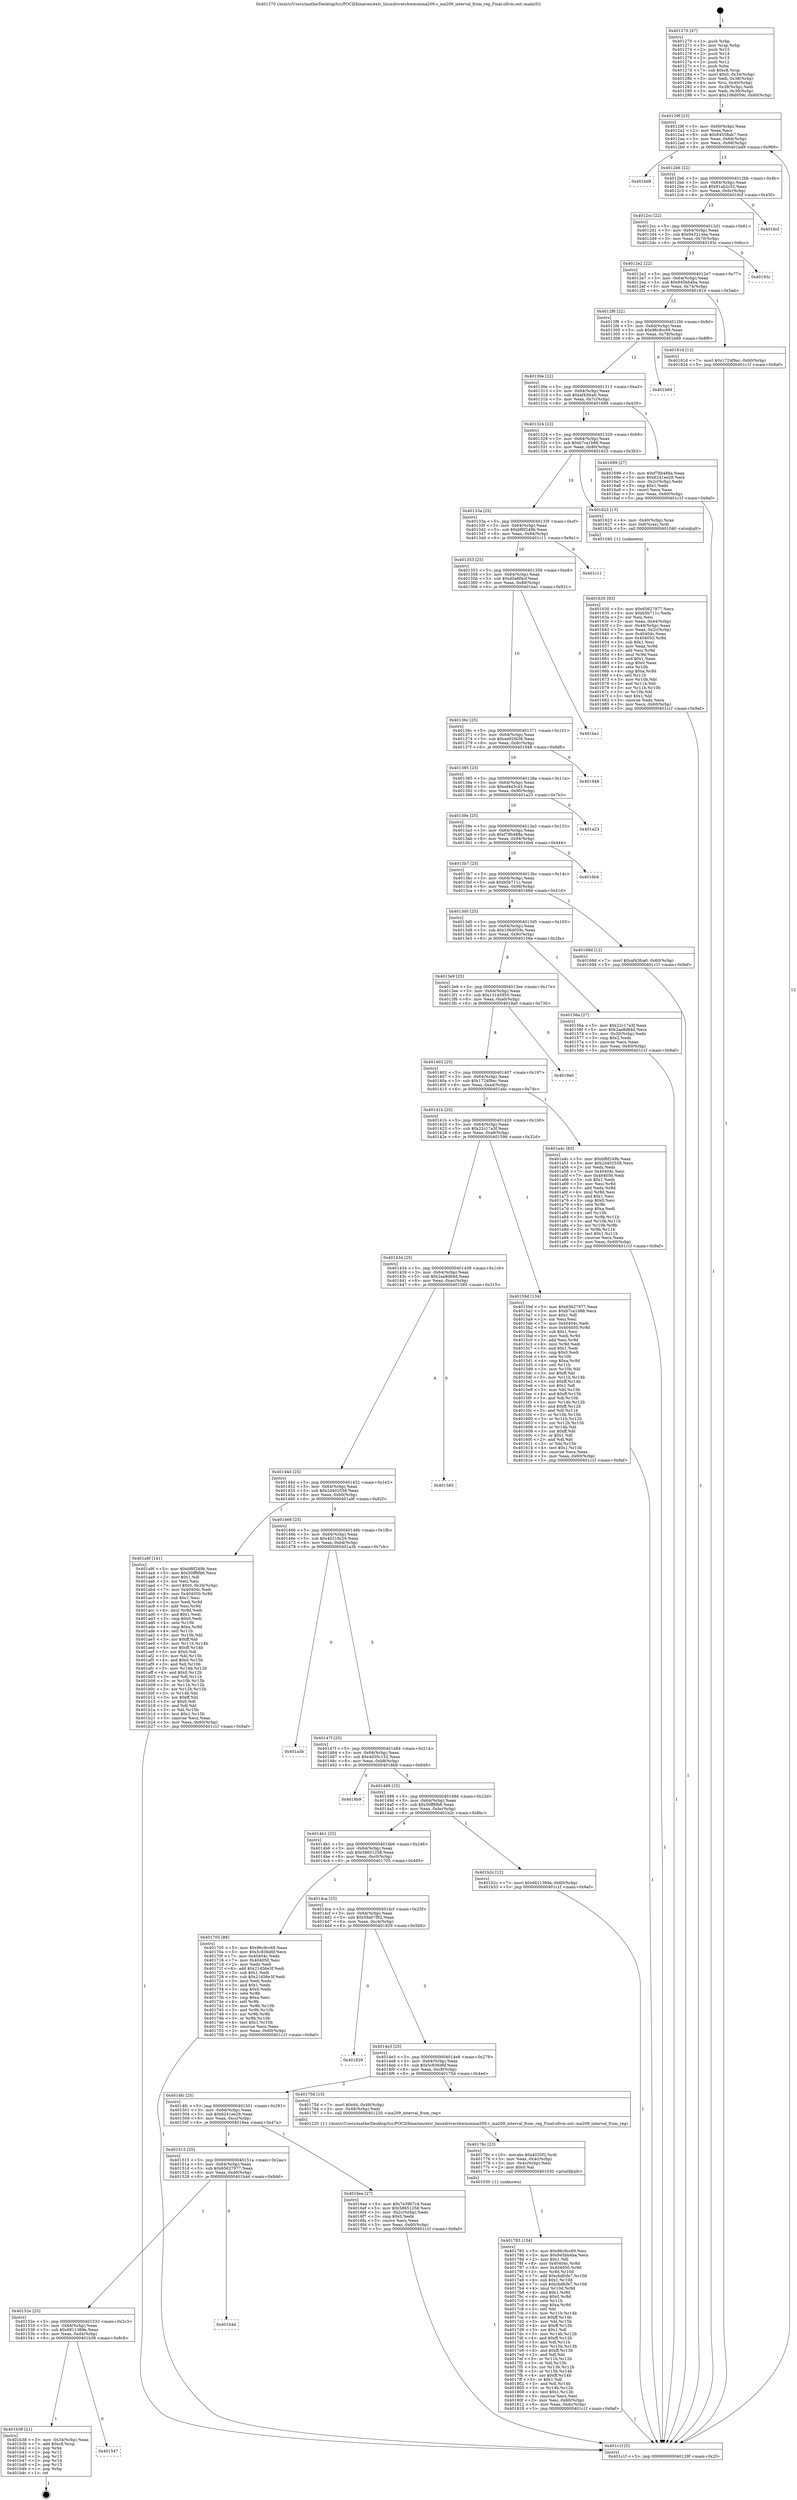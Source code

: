 digraph "0x401270" {
  label = "0x401270 (/mnt/c/Users/mathe/Desktop/tcc/POCII/binaries/extr_linuxdrivershwmonina209.c_ina209_interval_from_reg_Final-ollvm.out::main(0))"
  labelloc = "t"
  node[shape=record]

  Entry [label="",width=0.3,height=0.3,shape=circle,fillcolor=black,style=filled]
  "0x40129f" [label="{
     0x40129f [23]\l
     | [instrs]\l
     &nbsp;&nbsp;0x40129f \<+3\>: mov -0x60(%rbp),%eax\l
     &nbsp;&nbsp;0x4012a2 \<+2\>: mov %eax,%ecx\l
     &nbsp;&nbsp;0x4012a4 \<+6\>: sub $0x84558ab7,%ecx\l
     &nbsp;&nbsp;0x4012aa \<+3\>: mov %eax,-0x64(%rbp)\l
     &nbsp;&nbsp;0x4012ad \<+3\>: mov %ecx,-0x68(%rbp)\l
     &nbsp;&nbsp;0x4012b0 \<+6\>: je 0000000000401bd9 \<main+0x969\>\l
  }"]
  "0x401bd9" [label="{
     0x401bd9\l
  }", style=dashed]
  "0x4012b6" [label="{
     0x4012b6 [22]\l
     | [instrs]\l
     &nbsp;&nbsp;0x4012b6 \<+5\>: jmp 00000000004012bb \<main+0x4b\>\l
     &nbsp;&nbsp;0x4012bb \<+3\>: mov -0x64(%rbp),%eax\l
     &nbsp;&nbsp;0x4012be \<+5\>: sub $0x91ab2c52,%eax\l
     &nbsp;&nbsp;0x4012c3 \<+3\>: mov %eax,-0x6c(%rbp)\l
     &nbsp;&nbsp;0x4012c6 \<+6\>: je 00000000004016cf \<main+0x45f\>\l
  }"]
  Exit [label="",width=0.3,height=0.3,shape=circle,fillcolor=black,style=filled,peripheries=2]
  "0x4016cf" [label="{
     0x4016cf\l
  }", style=dashed]
  "0x4012cc" [label="{
     0x4012cc [22]\l
     | [instrs]\l
     &nbsp;&nbsp;0x4012cc \<+5\>: jmp 00000000004012d1 \<main+0x61\>\l
     &nbsp;&nbsp;0x4012d1 \<+3\>: mov -0x64(%rbp),%eax\l
     &nbsp;&nbsp;0x4012d4 \<+5\>: sub $0x943214ea,%eax\l
     &nbsp;&nbsp;0x4012d9 \<+3\>: mov %eax,-0x70(%rbp)\l
     &nbsp;&nbsp;0x4012dc \<+6\>: je 000000000040193c \<main+0x6cc\>\l
  }"]
  "0x401547" [label="{
     0x401547\l
  }", style=dashed]
  "0x40193c" [label="{
     0x40193c\l
  }", style=dashed]
  "0x4012e2" [label="{
     0x4012e2 [22]\l
     | [instrs]\l
     &nbsp;&nbsp;0x4012e2 \<+5\>: jmp 00000000004012e7 \<main+0x77\>\l
     &nbsp;&nbsp;0x4012e7 \<+3\>: mov -0x64(%rbp),%eax\l
     &nbsp;&nbsp;0x4012ea \<+5\>: sub $0x945bb4ba,%eax\l
     &nbsp;&nbsp;0x4012ef \<+3\>: mov %eax,-0x74(%rbp)\l
     &nbsp;&nbsp;0x4012f2 \<+6\>: je 000000000040181d \<main+0x5ad\>\l
  }"]
  "0x401b38" [label="{
     0x401b38 [21]\l
     | [instrs]\l
     &nbsp;&nbsp;0x401b38 \<+3\>: mov -0x34(%rbp),%eax\l
     &nbsp;&nbsp;0x401b3b \<+7\>: add $0xc8,%rsp\l
     &nbsp;&nbsp;0x401b42 \<+1\>: pop %rbx\l
     &nbsp;&nbsp;0x401b43 \<+2\>: pop %r12\l
     &nbsp;&nbsp;0x401b45 \<+2\>: pop %r13\l
     &nbsp;&nbsp;0x401b47 \<+2\>: pop %r14\l
     &nbsp;&nbsp;0x401b49 \<+2\>: pop %r15\l
     &nbsp;&nbsp;0x401b4b \<+1\>: pop %rbp\l
     &nbsp;&nbsp;0x401b4c \<+1\>: ret\l
  }"]
  "0x40181d" [label="{
     0x40181d [12]\l
     | [instrs]\l
     &nbsp;&nbsp;0x40181d \<+7\>: movl $0x1724f9ac,-0x60(%rbp)\l
     &nbsp;&nbsp;0x401824 \<+5\>: jmp 0000000000401c1f \<main+0x9af\>\l
  }"]
  "0x4012f8" [label="{
     0x4012f8 [22]\l
     | [instrs]\l
     &nbsp;&nbsp;0x4012f8 \<+5\>: jmp 00000000004012fd \<main+0x8d\>\l
     &nbsp;&nbsp;0x4012fd \<+3\>: mov -0x64(%rbp),%eax\l
     &nbsp;&nbsp;0x401300 \<+5\>: sub $0x96c9cc69,%eax\l
     &nbsp;&nbsp;0x401305 \<+3\>: mov %eax,-0x78(%rbp)\l
     &nbsp;&nbsp;0x401308 \<+6\>: je 0000000000401b69 \<main+0x8f9\>\l
  }"]
  "0x40152e" [label="{
     0x40152e [25]\l
     | [instrs]\l
     &nbsp;&nbsp;0x40152e \<+5\>: jmp 0000000000401533 \<main+0x2c3\>\l
     &nbsp;&nbsp;0x401533 \<+3\>: mov -0x64(%rbp),%eax\l
     &nbsp;&nbsp;0x401536 \<+5\>: sub $0x6811369e,%eax\l
     &nbsp;&nbsp;0x40153b \<+6\>: mov %eax,-0xd4(%rbp)\l
     &nbsp;&nbsp;0x401541 \<+6\>: je 0000000000401b38 \<main+0x8c8\>\l
  }"]
  "0x401b69" [label="{
     0x401b69\l
  }", style=dashed]
  "0x40130e" [label="{
     0x40130e [22]\l
     | [instrs]\l
     &nbsp;&nbsp;0x40130e \<+5\>: jmp 0000000000401313 \<main+0xa3\>\l
     &nbsp;&nbsp;0x401313 \<+3\>: mov -0x64(%rbp),%eax\l
     &nbsp;&nbsp;0x401316 \<+5\>: sub $0xaf43fca0,%eax\l
     &nbsp;&nbsp;0x40131b \<+3\>: mov %eax,-0x7c(%rbp)\l
     &nbsp;&nbsp;0x40131e \<+6\>: je 0000000000401699 \<main+0x429\>\l
  }"]
  "0x401b4d" [label="{
     0x401b4d\l
  }", style=dashed]
  "0x401699" [label="{
     0x401699 [27]\l
     | [instrs]\l
     &nbsp;&nbsp;0x401699 \<+5\>: mov $0xf78b488a,%eax\l
     &nbsp;&nbsp;0x40169e \<+5\>: mov $0x6241ee29,%ecx\l
     &nbsp;&nbsp;0x4016a3 \<+3\>: mov -0x2c(%rbp),%edx\l
     &nbsp;&nbsp;0x4016a6 \<+3\>: cmp $0x1,%edx\l
     &nbsp;&nbsp;0x4016a9 \<+3\>: cmovl %ecx,%eax\l
     &nbsp;&nbsp;0x4016ac \<+3\>: mov %eax,-0x60(%rbp)\l
     &nbsp;&nbsp;0x4016af \<+5\>: jmp 0000000000401c1f \<main+0x9af\>\l
  }"]
  "0x401324" [label="{
     0x401324 [22]\l
     | [instrs]\l
     &nbsp;&nbsp;0x401324 \<+5\>: jmp 0000000000401329 \<main+0xb9\>\l
     &nbsp;&nbsp;0x401329 \<+3\>: mov -0x64(%rbp),%eax\l
     &nbsp;&nbsp;0x40132c \<+5\>: sub $0xb7ca1b88,%eax\l
     &nbsp;&nbsp;0x401331 \<+3\>: mov %eax,-0x80(%rbp)\l
     &nbsp;&nbsp;0x401334 \<+6\>: je 0000000000401623 \<main+0x3b3\>\l
  }"]
  "0x401783" [label="{
     0x401783 [154]\l
     | [instrs]\l
     &nbsp;&nbsp;0x401783 \<+5\>: mov $0x96c9cc69,%esi\l
     &nbsp;&nbsp;0x401788 \<+5\>: mov $0x945bb4ba,%ecx\l
     &nbsp;&nbsp;0x40178d \<+2\>: mov $0x1,%dl\l
     &nbsp;&nbsp;0x40178f \<+8\>: mov 0x40404c,%r8d\l
     &nbsp;&nbsp;0x401797 \<+8\>: mov 0x404050,%r9d\l
     &nbsp;&nbsp;0x40179f \<+3\>: mov %r8d,%r10d\l
     &nbsp;&nbsp;0x4017a2 \<+7\>: add $0xcbdfcfe7,%r10d\l
     &nbsp;&nbsp;0x4017a9 \<+4\>: sub $0x1,%r10d\l
     &nbsp;&nbsp;0x4017ad \<+7\>: sub $0xcbdfcfe7,%r10d\l
     &nbsp;&nbsp;0x4017b4 \<+4\>: imul %r10d,%r8d\l
     &nbsp;&nbsp;0x4017b8 \<+4\>: and $0x1,%r8d\l
     &nbsp;&nbsp;0x4017bc \<+4\>: cmp $0x0,%r8d\l
     &nbsp;&nbsp;0x4017c0 \<+4\>: sete %r11b\l
     &nbsp;&nbsp;0x4017c4 \<+4\>: cmp $0xa,%r9d\l
     &nbsp;&nbsp;0x4017c8 \<+3\>: setl %bl\l
     &nbsp;&nbsp;0x4017cb \<+3\>: mov %r11b,%r14b\l
     &nbsp;&nbsp;0x4017ce \<+4\>: xor $0xff,%r14b\l
     &nbsp;&nbsp;0x4017d2 \<+3\>: mov %bl,%r15b\l
     &nbsp;&nbsp;0x4017d5 \<+4\>: xor $0xff,%r15b\l
     &nbsp;&nbsp;0x4017d9 \<+3\>: xor $0x1,%dl\l
     &nbsp;&nbsp;0x4017dc \<+3\>: mov %r14b,%r12b\l
     &nbsp;&nbsp;0x4017df \<+4\>: and $0xff,%r12b\l
     &nbsp;&nbsp;0x4017e3 \<+3\>: and %dl,%r11b\l
     &nbsp;&nbsp;0x4017e6 \<+3\>: mov %r15b,%r13b\l
     &nbsp;&nbsp;0x4017e9 \<+4\>: and $0xff,%r13b\l
     &nbsp;&nbsp;0x4017ed \<+2\>: and %dl,%bl\l
     &nbsp;&nbsp;0x4017ef \<+3\>: or %r11b,%r12b\l
     &nbsp;&nbsp;0x4017f2 \<+3\>: or %bl,%r13b\l
     &nbsp;&nbsp;0x4017f5 \<+3\>: xor %r13b,%r12b\l
     &nbsp;&nbsp;0x4017f8 \<+3\>: or %r15b,%r14b\l
     &nbsp;&nbsp;0x4017fb \<+4\>: xor $0xff,%r14b\l
     &nbsp;&nbsp;0x4017ff \<+3\>: or $0x1,%dl\l
     &nbsp;&nbsp;0x401802 \<+3\>: and %dl,%r14b\l
     &nbsp;&nbsp;0x401805 \<+3\>: or %r14b,%r12b\l
     &nbsp;&nbsp;0x401808 \<+4\>: test $0x1,%r12b\l
     &nbsp;&nbsp;0x40180c \<+3\>: cmovne %ecx,%esi\l
     &nbsp;&nbsp;0x40180f \<+3\>: mov %esi,-0x60(%rbp)\l
     &nbsp;&nbsp;0x401812 \<+6\>: mov %eax,-0xdc(%rbp)\l
     &nbsp;&nbsp;0x401818 \<+5\>: jmp 0000000000401c1f \<main+0x9af\>\l
  }"]
  "0x401623" [label="{
     0x401623 [13]\l
     | [instrs]\l
     &nbsp;&nbsp;0x401623 \<+4\>: mov -0x40(%rbp),%rax\l
     &nbsp;&nbsp;0x401627 \<+4\>: mov 0x8(%rax),%rdi\l
     &nbsp;&nbsp;0x40162b \<+5\>: call 0000000000401040 \<atoi@plt\>\l
     | [calls]\l
     &nbsp;&nbsp;0x401040 \{1\} (unknown)\l
  }"]
  "0x40133a" [label="{
     0x40133a [25]\l
     | [instrs]\l
     &nbsp;&nbsp;0x40133a \<+5\>: jmp 000000000040133f \<main+0xcf\>\l
     &nbsp;&nbsp;0x40133f \<+3\>: mov -0x64(%rbp),%eax\l
     &nbsp;&nbsp;0x401342 \<+5\>: sub $0xbf6f249b,%eax\l
     &nbsp;&nbsp;0x401347 \<+6\>: mov %eax,-0x84(%rbp)\l
     &nbsp;&nbsp;0x40134d \<+6\>: je 0000000000401c11 \<main+0x9a1\>\l
  }"]
  "0x40176c" [label="{
     0x40176c [23]\l
     | [instrs]\l
     &nbsp;&nbsp;0x40176c \<+10\>: movabs $0x4020f2,%rdi\l
     &nbsp;&nbsp;0x401776 \<+3\>: mov %eax,-0x4c(%rbp)\l
     &nbsp;&nbsp;0x401779 \<+3\>: mov -0x4c(%rbp),%esi\l
     &nbsp;&nbsp;0x40177c \<+2\>: mov $0x0,%al\l
     &nbsp;&nbsp;0x40177e \<+5\>: call 0000000000401030 \<printf@plt\>\l
     | [calls]\l
     &nbsp;&nbsp;0x401030 \{1\} (unknown)\l
  }"]
  "0x401c11" [label="{
     0x401c11\l
  }", style=dashed]
  "0x401353" [label="{
     0x401353 [25]\l
     | [instrs]\l
     &nbsp;&nbsp;0x401353 \<+5\>: jmp 0000000000401358 \<main+0xe8\>\l
     &nbsp;&nbsp;0x401358 \<+3\>: mov -0x64(%rbp),%eax\l
     &nbsp;&nbsp;0x40135b \<+5\>: sub $0xd5e8f4cf,%eax\l
     &nbsp;&nbsp;0x401360 \<+6\>: mov %eax,-0x88(%rbp)\l
     &nbsp;&nbsp;0x401366 \<+6\>: je 0000000000401ba1 \<main+0x931\>\l
  }"]
  "0x401515" [label="{
     0x401515 [25]\l
     | [instrs]\l
     &nbsp;&nbsp;0x401515 \<+5\>: jmp 000000000040151a \<main+0x2aa\>\l
     &nbsp;&nbsp;0x40151a \<+3\>: mov -0x64(%rbp),%eax\l
     &nbsp;&nbsp;0x40151d \<+5\>: sub $0x65627977,%eax\l
     &nbsp;&nbsp;0x401522 \<+6\>: mov %eax,-0xd0(%rbp)\l
     &nbsp;&nbsp;0x401528 \<+6\>: je 0000000000401b4d \<main+0x8dd\>\l
  }"]
  "0x401ba1" [label="{
     0x401ba1\l
  }", style=dashed]
  "0x40136c" [label="{
     0x40136c [25]\l
     | [instrs]\l
     &nbsp;&nbsp;0x40136c \<+5\>: jmp 0000000000401371 \<main+0x101\>\l
     &nbsp;&nbsp;0x401371 \<+3\>: mov -0x64(%rbp),%eax\l
     &nbsp;&nbsp;0x401374 \<+5\>: sub $0xee92fd38,%eax\l
     &nbsp;&nbsp;0x401379 \<+6\>: mov %eax,-0x8c(%rbp)\l
     &nbsp;&nbsp;0x40137f \<+6\>: je 0000000000401948 \<main+0x6d8\>\l
  }"]
  "0x4016ea" [label="{
     0x4016ea [27]\l
     | [instrs]\l
     &nbsp;&nbsp;0x4016ea \<+5\>: mov $0x7e3967c4,%eax\l
     &nbsp;&nbsp;0x4016ef \<+5\>: mov $0x58651258,%ecx\l
     &nbsp;&nbsp;0x4016f4 \<+3\>: mov -0x2c(%rbp),%edx\l
     &nbsp;&nbsp;0x4016f7 \<+3\>: cmp $0x0,%edx\l
     &nbsp;&nbsp;0x4016fa \<+3\>: cmove %ecx,%eax\l
     &nbsp;&nbsp;0x4016fd \<+3\>: mov %eax,-0x60(%rbp)\l
     &nbsp;&nbsp;0x401700 \<+5\>: jmp 0000000000401c1f \<main+0x9af\>\l
  }"]
  "0x401948" [label="{
     0x401948\l
  }", style=dashed]
  "0x401385" [label="{
     0x401385 [25]\l
     | [instrs]\l
     &nbsp;&nbsp;0x401385 \<+5\>: jmp 000000000040138a \<main+0x11a\>\l
     &nbsp;&nbsp;0x40138a \<+3\>: mov -0x64(%rbp),%eax\l
     &nbsp;&nbsp;0x40138d \<+5\>: sub $0xef4d3c43,%eax\l
     &nbsp;&nbsp;0x401392 \<+6\>: mov %eax,-0x90(%rbp)\l
     &nbsp;&nbsp;0x401398 \<+6\>: je 0000000000401a23 \<main+0x7b3\>\l
  }"]
  "0x4014fc" [label="{
     0x4014fc [25]\l
     | [instrs]\l
     &nbsp;&nbsp;0x4014fc \<+5\>: jmp 0000000000401501 \<main+0x291\>\l
     &nbsp;&nbsp;0x401501 \<+3\>: mov -0x64(%rbp),%eax\l
     &nbsp;&nbsp;0x401504 \<+5\>: sub $0x6241ee29,%eax\l
     &nbsp;&nbsp;0x401509 \<+6\>: mov %eax,-0xcc(%rbp)\l
     &nbsp;&nbsp;0x40150f \<+6\>: je 00000000004016ea \<main+0x47a\>\l
  }"]
  "0x401a23" [label="{
     0x401a23\l
  }", style=dashed]
  "0x40139e" [label="{
     0x40139e [25]\l
     | [instrs]\l
     &nbsp;&nbsp;0x40139e \<+5\>: jmp 00000000004013a3 \<main+0x133\>\l
     &nbsp;&nbsp;0x4013a3 \<+3\>: mov -0x64(%rbp),%eax\l
     &nbsp;&nbsp;0x4013a6 \<+5\>: sub $0xf78b488a,%eax\l
     &nbsp;&nbsp;0x4013ab \<+6\>: mov %eax,-0x94(%rbp)\l
     &nbsp;&nbsp;0x4013b1 \<+6\>: je 00000000004016b4 \<main+0x444\>\l
  }"]
  "0x40175d" [label="{
     0x40175d [15]\l
     | [instrs]\l
     &nbsp;&nbsp;0x40175d \<+7\>: movl $0x64,-0x48(%rbp)\l
     &nbsp;&nbsp;0x401764 \<+3\>: mov -0x48(%rbp),%edi\l
     &nbsp;&nbsp;0x401767 \<+5\>: call 0000000000401220 \<ina209_interval_from_reg\>\l
     | [calls]\l
     &nbsp;&nbsp;0x401220 \{1\} (/mnt/c/Users/mathe/Desktop/tcc/POCII/binaries/extr_linuxdrivershwmonina209.c_ina209_interval_from_reg_Final-ollvm.out::ina209_interval_from_reg)\l
  }"]
  "0x4016b4" [label="{
     0x4016b4\l
  }", style=dashed]
  "0x4013b7" [label="{
     0x4013b7 [25]\l
     | [instrs]\l
     &nbsp;&nbsp;0x4013b7 \<+5\>: jmp 00000000004013bc \<main+0x14c\>\l
     &nbsp;&nbsp;0x4013bc \<+3\>: mov -0x64(%rbp),%eax\l
     &nbsp;&nbsp;0x4013bf \<+5\>: sub $0xb5b711c,%eax\l
     &nbsp;&nbsp;0x4013c4 \<+6\>: mov %eax,-0x98(%rbp)\l
     &nbsp;&nbsp;0x4013ca \<+6\>: je 000000000040168d \<main+0x41d\>\l
  }"]
  "0x4014e3" [label="{
     0x4014e3 [25]\l
     | [instrs]\l
     &nbsp;&nbsp;0x4014e3 \<+5\>: jmp 00000000004014e8 \<main+0x278\>\l
     &nbsp;&nbsp;0x4014e8 \<+3\>: mov -0x64(%rbp),%eax\l
     &nbsp;&nbsp;0x4014eb \<+5\>: sub $0x5c836d6f,%eax\l
     &nbsp;&nbsp;0x4014f0 \<+6\>: mov %eax,-0xc8(%rbp)\l
     &nbsp;&nbsp;0x4014f6 \<+6\>: je 000000000040175d \<main+0x4ed\>\l
  }"]
  "0x40168d" [label="{
     0x40168d [12]\l
     | [instrs]\l
     &nbsp;&nbsp;0x40168d \<+7\>: movl $0xaf43fca0,-0x60(%rbp)\l
     &nbsp;&nbsp;0x401694 \<+5\>: jmp 0000000000401c1f \<main+0x9af\>\l
  }"]
  "0x4013d0" [label="{
     0x4013d0 [25]\l
     | [instrs]\l
     &nbsp;&nbsp;0x4013d0 \<+5\>: jmp 00000000004013d5 \<main+0x165\>\l
     &nbsp;&nbsp;0x4013d5 \<+3\>: mov -0x64(%rbp),%eax\l
     &nbsp;&nbsp;0x4013d8 \<+5\>: sub $0x106d059c,%eax\l
     &nbsp;&nbsp;0x4013dd \<+6\>: mov %eax,-0x9c(%rbp)\l
     &nbsp;&nbsp;0x4013e3 \<+6\>: je 000000000040156a \<main+0x2fa\>\l
  }"]
  "0x401829" [label="{
     0x401829\l
  }", style=dashed]
  "0x40156a" [label="{
     0x40156a [27]\l
     | [instrs]\l
     &nbsp;&nbsp;0x40156a \<+5\>: mov $0x22c17a3f,%eax\l
     &nbsp;&nbsp;0x40156f \<+5\>: mov $0x2aa8d64d,%ecx\l
     &nbsp;&nbsp;0x401574 \<+3\>: mov -0x30(%rbp),%edx\l
     &nbsp;&nbsp;0x401577 \<+3\>: cmp $0x2,%edx\l
     &nbsp;&nbsp;0x40157a \<+3\>: cmovne %ecx,%eax\l
     &nbsp;&nbsp;0x40157d \<+3\>: mov %eax,-0x60(%rbp)\l
     &nbsp;&nbsp;0x401580 \<+5\>: jmp 0000000000401c1f \<main+0x9af\>\l
  }"]
  "0x4013e9" [label="{
     0x4013e9 [25]\l
     | [instrs]\l
     &nbsp;&nbsp;0x4013e9 \<+5\>: jmp 00000000004013ee \<main+0x17e\>\l
     &nbsp;&nbsp;0x4013ee \<+3\>: mov -0x64(%rbp),%eax\l
     &nbsp;&nbsp;0x4013f1 \<+5\>: sub $0x13145950,%eax\l
     &nbsp;&nbsp;0x4013f6 \<+6\>: mov %eax,-0xa0(%rbp)\l
     &nbsp;&nbsp;0x4013fc \<+6\>: je 00000000004019a0 \<main+0x730\>\l
  }"]
  "0x401c1f" [label="{
     0x401c1f [5]\l
     | [instrs]\l
     &nbsp;&nbsp;0x401c1f \<+5\>: jmp 000000000040129f \<main+0x2f\>\l
  }"]
  "0x401270" [label="{
     0x401270 [47]\l
     | [instrs]\l
     &nbsp;&nbsp;0x401270 \<+1\>: push %rbp\l
     &nbsp;&nbsp;0x401271 \<+3\>: mov %rsp,%rbp\l
     &nbsp;&nbsp;0x401274 \<+2\>: push %r15\l
     &nbsp;&nbsp;0x401276 \<+2\>: push %r14\l
     &nbsp;&nbsp;0x401278 \<+2\>: push %r13\l
     &nbsp;&nbsp;0x40127a \<+2\>: push %r12\l
     &nbsp;&nbsp;0x40127c \<+1\>: push %rbx\l
     &nbsp;&nbsp;0x40127d \<+7\>: sub $0xc8,%rsp\l
     &nbsp;&nbsp;0x401284 \<+7\>: movl $0x0,-0x34(%rbp)\l
     &nbsp;&nbsp;0x40128b \<+3\>: mov %edi,-0x38(%rbp)\l
     &nbsp;&nbsp;0x40128e \<+4\>: mov %rsi,-0x40(%rbp)\l
     &nbsp;&nbsp;0x401292 \<+3\>: mov -0x38(%rbp),%edi\l
     &nbsp;&nbsp;0x401295 \<+3\>: mov %edi,-0x30(%rbp)\l
     &nbsp;&nbsp;0x401298 \<+7\>: movl $0x106d059c,-0x60(%rbp)\l
  }"]
  "0x4014ca" [label="{
     0x4014ca [25]\l
     | [instrs]\l
     &nbsp;&nbsp;0x4014ca \<+5\>: jmp 00000000004014cf \<main+0x25f\>\l
     &nbsp;&nbsp;0x4014cf \<+3\>: mov -0x64(%rbp),%eax\l
     &nbsp;&nbsp;0x4014d2 \<+5\>: sub $0x59a07f92,%eax\l
     &nbsp;&nbsp;0x4014d7 \<+6\>: mov %eax,-0xc4(%rbp)\l
     &nbsp;&nbsp;0x4014dd \<+6\>: je 0000000000401829 \<main+0x5b9\>\l
  }"]
  "0x4019a0" [label="{
     0x4019a0\l
  }", style=dashed]
  "0x401402" [label="{
     0x401402 [25]\l
     | [instrs]\l
     &nbsp;&nbsp;0x401402 \<+5\>: jmp 0000000000401407 \<main+0x197\>\l
     &nbsp;&nbsp;0x401407 \<+3\>: mov -0x64(%rbp),%eax\l
     &nbsp;&nbsp;0x40140a \<+5\>: sub $0x1724f9ac,%eax\l
     &nbsp;&nbsp;0x40140f \<+6\>: mov %eax,-0xa4(%rbp)\l
     &nbsp;&nbsp;0x401415 \<+6\>: je 0000000000401a4c \<main+0x7dc\>\l
  }"]
  "0x401705" [label="{
     0x401705 [88]\l
     | [instrs]\l
     &nbsp;&nbsp;0x401705 \<+5\>: mov $0x96c9cc69,%eax\l
     &nbsp;&nbsp;0x40170a \<+5\>: mov $0x5c836d6f,%ecx\l
     &nbsp;&nbsp;0x40170f \<+7\>: mov 0x40404c,%edx\l
     &nbsp;&nbsp;0x401716 \<+7\>: mov 0x404050,%esi\l
     &nbsp;&nbsp;0x40171d \<+2\>: mov %edx,%edi\l
     &nbsp;&nbsp;0x40171f \<+6\>: add $0x21d56e3f,%edi\l
     &nbsp;&nbsp;0x401725 \<+3\>: sub $0x1,%edi\l
     &nbsp;&nbsp;0x401728 \<+6\>: sub $0x21d56e3f,%edi\l
     &nbsp;&nbsp;0x40172e \<+3\>: imul %edi,%edx\l
     &nbsp;&nbsp;0x401731 \<+3\>: and $0x1,%edx\l
     &nbsp;&nbsp;0x401734 \<+3\>: cmp $0x0,%edx\l
     &nbsp;&nbsp;0x401737 \<+4\>: sete %r8b\l
     &nbsp;&nbsp;0x40173b \<+3\>: cmp $0xa,%esi\l
     &nbsp;&nbsp;0x40173e \<+4\>: setl %r9b\l
     &nbsp;&nbsp;0x401742 \<+3\>: mov %r8b,%r10b\l
     &nbsp;&nbsp;0x401745 \<+3\>: and %r9b,%r10b\l
     &nbsp;&nbsp;0x401748 \<+3\>: xor %r9b,%r8b\l
     &nbsp;&nbsp;0x40174b \<+3\>: or %r8b,%r10b\l
     &nbsp;&nbsp;0x40174e \<+4\>: test $0x1,%r10b\l
     &nbsp;&nbsp;0x401752 \<+3\>: cmovne %ecx,%eax\l
     &nbsp;&nbsp;0x401755 \<+3\>: mov %eax,-0x60(%rbp)\l
     &nbsp;&nbsp;0x401758 \<+5\>: jmp 0000000000401c1f \<main+0x9af\>\l
  }"]
  "0x401a4c" [label="{
     0x401a4c [83]\l
     | [instrs]\l
     &nbsp;&nbsp;0x401a4c \<+5\>: mov $0xbf6f249b,%eax\l
     &nbsp;&nbsp;0x401a51 \<+5\>: mov $0x2d402558,%ecx\l
     &nbsp;&nbsp;0x401a56 \<+2\>: xor %edx,%edx\l
     &nbsp;&nbsp;0x401a58 \<+7\>: mov 0x40404c,%esi\l
     &nbsp;&nbsp;0x401a5f \<+7\>: mov 0x404050,%edi\l
     &nbsp;&nbsp;0x401a66 \<+3\>: sub $0x1,%edx\l
     &nbsp;&nbsp;0x401a69 \<+3\>: mov %esi,%r8d\l
     &nbsp;&nbsp;0x401a6c \<+3\>: add %edx,%r8d\l
     &nbsp;&nbsp;0x401a6f \<+4\>: imul %r8d,%esi\l
     &nbsp;&nbsp;0x401a73 \<+3\>: and $0x1,%esi\l
     &nbsp;&nbsp;0x401a76 \<+3\>: cmp $0x0,%esi\l
     &nbsp;&nbsp;0x401a79 \<+4\>: sete %r9b\l
     &nbsp;&nbsp;0x401a7d \<+3\>: cmp $0xa,%edi\l
     &nbsp;&nbsp;0x401a80 \<+4\>: setl %r10b\l
     &nbsp;&nbsp;0x401a84 \<+3\>: mov %r9b,%r11b\l
     &nbsp;&nbsp;0x401a87 \<+3\>: and %r10b,%r11b\l
     &nbsp;&nbsp;0x401a8a \<+3\>: xor %r10b,%r9b\l
     &nbsp;&nbsp;0x401a8d \<+3\>: or %r9b,%r11b\l
     &nbsp;&nbsp;0x401a90 \<+4\>: test $0x1,%r11b\l
     &nbsp;&nbsp;0x401a94 \<+3\>: cmovne %ecx,%eax\l
     &nbsp;&nbsp;0x401a97 \<+3\>: mov %eax,-0x60(%rbp)\l
     &nbsp;&nbsp;0x401a9a \<+5\>: jmp 0000000000401c1f \<main+0x9af\>\l
  }"]
  "0x40141b" [label="{
     0x40141b [25]\l
     | [instrs]\l
     &nbsp;&nbsp;0x40141b \<+5\>: jmp 0000000000401420 \<main+0x1b0\>\l
     &nbsp;&nbsp;0x401420 \<+3\>: mov -0x64(%rbp),%eax\l
     &nbsp;&nbsp;0x401423 \<+5\>: sub $0x22c17a3f,%eax\l
     &nbsp;&nbsp;0x401428 \<+6\>: mov %eax,-0xa8(%rbp)\l
     &nbsp;&nbsp;0x40142e \<+6\>: je 000000000040159d \<main+0x32d\>\l
  }"]
  "0x4014b1" [label="{
     0x4014b1 [25]\l
     | [instrs]\l
     &nbsp;&nbsp;0x4014b1 \<+5\>: jmp 00000000004014b6 \<main+0x246\>\l
     &nbsp;&nbsp;0x4014b6 \<+3\>: mov -0x64(%rbp),%eax\l
     &nbsp;&nbsp;0x4014b9 \<+5\>: sub $0x58651258,%eax\l
     &nbsp;&nbsp;0x4014be \<+6\>: mov %eax,-0xc0(%rbp)\l
     &nbsp;&nbsp;0x4014c4 \<+6\>: je 0000000000401705 \<main+0x495\>\l
  }"]
  "0x40159d" [label="{
     0x40159d [134]\l
     | [instrs]\l
     &nbsp;&nbsp;0x40159d \<+5\>: mov $0x65627977,%eax\l
     &nbsp;&nbsp;0x4015a2 \<+5\>: mov $0xb7ca1b88,%ecx\l
     &nbsp;&nbsp;0x4015a7 \<+2\>: mov $0x1,%dl\l
     &nbsp;&nbsp;0x4015a9 \<+2\>: xor %esi,%esi\l
     &nbsp;&nbsp;0x4015ab \<+7\>: mov 0x40404c,%edi\l
     &nbsp;&nbsp;0x4015b2 \<+8\>: mov 0x404050,%r8d\l
     &nbsp;&nbsp;0x4015ba \<+3\>: sub $0x1,%esi\l
     &nbsp;&nbsp;0x4015bd \<+3\>: mov %edi,%r9d\l
     &nbsp;&nbsp;0x4015c0 \<+3\>: add %esi,%r9d\l
     &nbsp;&nbsp;0x4015c3 \<+4\>: imul %r9d,%edi\l
     &nbsp;&nbsp;0x4015c7 \<+3\>: and $0x1,%edi\l
     &nbsp;&nbsp;0x4015ca \<+3\>: cmp $0x0,%edi\l
     &nbsp;&nbsp;0x4015cd \<+4\>: sete %r10b\l
     &nbsp;&nbsp;0x4015d1 \<+4\>: cmp $0xa,%r8d\l
     &nbsp;&nbsp;0x4015d5 \<+4\>: setl %r11b\l
     &nbsp;&nbsp;0x4015d9 \<+3\>: mov %r10b,%bl\l
     &nbsp;&nbsp;0x4015dc \<+3\>: xor $0xff,%bl\l
     &nbsp;&nbsp;0x4015df \<+3\>: mov %r11b,%r14b\l
     &nbsp;&nbsp;0x4015e2 \<+4\>: xor $0xff,%r14b\l
     &nbsp;&nbsp;0x4015e6 \<+3\>: xor $0x1,%dl\l
     &nbsp;&nbsp;0x4015e9 \<+3\>: mov %bl,%r15b\l
     &nbsp;&nbsp;0x4015ec \<+4\>: and $0xff,%r15b\l
     &nbsp;&nbsp;0x4015f0 \<+3\>: and %dl,%r10b\l
     &nbsp;&nbsp;0x4015f3 \<+3\>: mov %r14b,%r12b\l
     &nbsp;&nbsp;0x4015f6 \<+4\>: and $0xff,%r12b\l
     &nbsp;&nbsp;0x4015fa \<+3\>: and %dl,%r11b\l
     &nbsp;&nbsp;0x4015fd \<+3\>: or %r10b,%r15b\l
     &nbsp;&nbsp;0x401600 \<+3\>: or %r11b,%r12b\l
     &nbsp;&nbsp;0x401603 \<+3\>: xor %r12b,%r15b\l
     &nbsp;&nbsp;0x401606 \<+3\>: or %r14b,%bl\l
     &nbsp;&nbsp;0x401609 \<+3\>: xor $0xff,%bl\l
     &nbsp;&nbsp;0x40160c \<+3\>: or $0x1,%dl\l
     &nbsp;&nbsp;0x40160f \<+2\>: and %dl,%bl\l
     &nbsp;&nbsp;0x401611 \<+3\>: or %bl,%r15b\l
     &nbsp;&nbsp;0x401614 \<+4\>: test $0x1,%r15b\l
     &nbsp;&nbsp;0x401618 \<+3\>: cmovne %ecx,%eax\l
     &nbsp;&nbsp;0x40161b \<+3\>: mov %eax,-0x60(%rbp)\l
     &nbsp;&nbsp;0x40161e \<+5\>: jmp 0000000000401c1f \<main+0x9af\>\l
  }"]
  "0x401434" [label="{
     0x401434 [25]\l
     | [instrs]\l
     &nbsp;&nbsp;0x401434 \<+5\>: jmp 0000000000401439 \<main+0x1c9\>\l
     &nbsp;&nbsp;0x401439 \<+3\>: mov -0x64(%rbp),%eax\l
     &nbsp;&nbsp;0x40143c \<+5\>: sub $0x2aa8d64d,%eax\l
     &nbsp;&nbsp;0x401441 \<+6\>: mov %eax,-0xac(%rbp)\l
     &nbsp;&nbsp;0x401447 \<+6\>: je 0000000000401585 \<main+0x315\>\l
  }"]
  "0x401630" [label="{
     0x401630 [93]\l
     | [instrs]\l
     &nbsp;&nbsp;0x401630 \<+5\>: mov $0x65627977,%ecx\l
     &nbsp;&nbsp;0x401635 \<+5\>: mov $0xb5b711c,%edx\l
     &nbsp;&nbsp;0x40163a \<+2\>: xor %esi,%esi\l
     &nbsp;&nbsp;0x40163c \<+3\>: mov %eax,-0x44(%rbp)\l
     &nbsp;&nbsp;0x40163f \<+3\>: mov -0x44(%rbp),%eax\l
     &nbsp;&nbsp;0x401642 \<+3\>: mov %eax,-0x2c(%rbp)\l
     &nbsp;&nbsp;0x401645 \<+7\>: mov 0x40404c,%eax\l
     &nbsp;&nbsp;0x40164c \<+8\>: mov 0x404050,%r8d\l
     &nbsp;&nbsp;0x401654 \<+3\>: sub $0x1,%esi\l
     &nbsp;&nbsp;0x401657 \<+3\>: mov %eax,%r9d\l
     &nbsp;&nbsp;0x40165a \<+3\>: add %esi,%r9d\l
     &nbsp;&nbsp;0x40165d \<+4\>: imul %r9d,%eax\l
     &nbsp;&nbsp;0x401661 \<+3\>: and $0x1,%eax\l
     &nbsp;&nbsp;0x401664 \<+3\>: cmp $0x0,%eax\l
     &nbsp;&nbsp;0x401667 \<+4\>: sete %r10b\l
     &nbsp;&nbsp;0x40166b \<+4\>: cmp $0xa,%r8d\l
     &nbsp;&nbsp;0x40166f \<+4\>: setl %r11b\l
     &nbsp;&nbsp;0x401673 \<+3\>: mov %r10b,%bl\l
     &nbsp;&nbsp;0x401676 \<+3\>: and %r11b,%bl\l
     &nbsp;&nbsp;0x401679 \<+3\>: xor %r11b,%r10b\l
     &nbsp;&nbsp;0x40167c \<+3\>: or %r10b,%bl\l
     &nbsp;&nbsp;0x40167f \<+3\>: test $0x1,%bl\l
     &nbsp;&nbsp;0x401682 \<+3\>: cmovne %edx,%ecx\l
     &nbsp;&nbsp;0x401685 \<+3\>: mov %ecx,-0x60(%rbp)\l
     &nbsp;&nbsp;0x401688 \<+5\>: jmp 0000000000401c1f \<main+0x9af\>\l
  }"]
  "0x401b2c" [label="{
     0x401b2c [12]\l
     | [instrs]\l
     &nbsp;&nbsp;0x401b2c \<+7\>: movl $0x6811369e,-0x60(%rbp)\l
     &nbsp;&nbsp;0x401b33 \<+5\>: jmp 0000000000401c1f \<main+0x9af\>\l
  }"]
  "0x401585" [label="{
     0x401585\l
  }", style=dashed]
  "0x40144d" [label="{
     0x40144d [25]\l
     | [instrs]\l
     &nbsp;&nbsp;0x40144d \<+5\>: jmp 0000000000401452 \<main+0x1e2\>\l
     &nbsp;&nbsp;0x401452 \<+3\>: mov -0x64(%rbp),%eax\l
     &nbsp;&nbsp;0x401455 \<+5\>: sub $0x2d402558,%eax\l
     &nbsp;&nbsp;0x40145a \<+6\>: mov %eax,-0xb0(%rbp)\l
     &nbsp;&nbsp;0x401460 \<+6\>: je 0000000000401a9f \<main+0x82f\>\l
  }"]
  "0x401498" [label="{
     0x401498 [25]\l
     | [instrs]\l
     &nbsp;&nbsp;0x401498 \<+5\>: jmp 000000000040149d \<main+0x22d\>\l
     &nbsp;&nbsp;0x40149d \<+3\>: mov -0x64(%rbp),%eax\l
     &nbsp;&nbsp;0x4014a0 \<+5\>: sub $0x50ff8fb6,%eax\l
     &nbsp;&nbsp;0x4014a5 \<+6\>: mov %eax,-0xbc(%rbp)\l
     &nbsp;&nbsp;0x4014ab \<+6\>: je 0000000000401b2c \<main+0x8bc\>\l
  }"]
  "0x401a9f" [label="{
     0x401a9f [141]\l
     | [instrs]\l
     &nbsp;&nbsp;0x401a9f \<+5\>: mov $0xbf6f249b,%eax\l
     &nbsp;&nbsp;0x401aa4 \<+5\>: mov $0x50ff8fb6,%ecx\l
     &nbsp;&nbsp;0x401aa9 \<+2\>: mov $0x1,%dl\l
     &nbsp;&nbsp;0x401aab \<+2\>: xor %esi,%esi\l
     &nbsp;&nbsp;0x401aad \<+7\>: movl $0x0,-0x34(%rbp)\l
     &nbsp;&nbsp;0x401ab4 \<+7\>: mov 0x40404c,%edi\l
     &nbsp;&nbsp;0x401abb \<+8\>: mov 0x404050,%r8d\l
     &nbsp;&nbsp;0x401ac3 \<+3\>: sub $0x1,%esi\l
     &nbsp;&nbsp;0x401ac6 \<+3\>: mov %edi,%r9d\l
     &nbsp;&nbsp;0x401ac9 \<+3\>: add %esi,%r9d\l
     &nbsp;&nbsp;0x401acc \<+4\>: imul %r9d,%edi\l
     &nbsp;&nbsp;0x401ad0 \<+3\>: and $0x1,%edi\l
     &nbsp;&nbsp;0x401ad3 \<+3\>: cmp $0x0,%edi\l
     &nbsp;&nbsp;0x401ad6 \<+4\>: sete %r10b\l
     &nbsp;&nbsp;0x401ada \<+4\>: cmp $0xa,%r8d\l
     &nbsp;&nbsp;0x401ade \<+4\>: setl %r11b\l
     &nbsp;&nbsp;0x401ae2 \<+3\>: mov %r10b,%bl\l
     &nbsp;&nbsp;0x401ae5 \<+3\>: xor $0xff,%bl\l
     &nbsp;&nbsp;0x401ae8 \<+3\>: mov %r11b,%r14b\l
     &nbsp;&nbsp;0x401aeb \<+4\>: xor $0xff,%r14b\l
     &nbsp;&nbsp;0x401aef \<+3\>: xor $0x0,%dl\l
     &nbsp;&nbsp;0x401af2 \<+3\>: mov %bl,%r15b\l
     &nbsp;&nbsp;0x401af5 \<+4\>: and $0x0,%r15b\l
     &nbsp;&nbsp;0x401af9 \<+3\>: and %dl,%r10b\l
     &nbsp;&nbsp;0x401afc \<+3\>: mov %r14b,%r12b\l
     &nbsp;&nbsp;0x401aff \<+4\>: and $0x0,%r12b\l
     &nbsp;&nbsp;0x401b03 \<+3\>: and %dl,%r11b\l
     &nbsp;&nbsp;0x401b06 \<+3\>: or %r10b,%r15b\l
     &nbsp;&nbsp;0x401b09 \<+3\>: or %r11b,%r12b\l
     &nbsp;&nbsp;0x401b0c \<+3\>: xor %r12b,%r15b\l
     &nbsp;&nbsp;0x401b0f \<+3\>: or %r14b,%bl\l
     &nbsp;&nbsp;0x401b12 \<+3\>: xor $0xff,%bl\l
     &nbsp;&nbsp;0x401b15 \<+3\>: or $0x0,%dl\l
     &nbsp;&nbsp;0x401b18 \<+2\>: and %dl,%bl\l
     &nbsp;&nbsp;0x401b1a \<+3\>: or %bl,%r15b\l
     &nbsp;&nbsp;0x401b1d \<+4\>: test $0x1,%r15b\l
     &nbsp;&nbsp;0x401b21 \<+3\>: cmovne %ecx,%eax\l
     &nbsp;&nbsp;0x401b24 \<+3\>: mov %eax,-0x60(%rbp)\l
     &nbsp;&nbsp;0x401b27 \<+5\>: jmp 0000000000401c1f \<main+0x9af\>\l
  }"]
  "0x401466" [label="{
     0x401466 [25]\l
     | [instrs]\l
     &nbsp;&nbsp;0x401466 \<+5\>: jmp 000000000040146b \<main+0x1fb\>\l
     &nbsp;&nbsp;0x40146b \<+3\>: mov -0x64(%rbp),%eax\l
     &nbsp;&nbsp;0x40146e \<+5\>: sub $0x40218c29,%eax\l
     &nbsp;&nbsp;0x401473 \<+6\>: mov %eax,-0xb4(%rbp)\l
     &nbsp;&nbsp;0x401479 \<+6\>: je 0000000000401a3b \<main+0x7cb\>\l
  }"]
  "0x4018b9" [label="{
     0x4018b9\l
  }", style=dashed]
  "0x401a3b" [label="{
     0x401a3b\l
  }", style=dashed]
  "0x40147f" [label="{
     0x40147f [25]\l
     | [instrs]\l
     &nbsp;&nbsp;0x40147f \<+5\>: jmp 0000000000401484 \<main+0x214\>\l
     &nbsp;&nbsp;0x401484 \<+3\>: mov -0x64(%rbp),%eax\l
     &nbsp;&nbsp;0x401487 \<+5\>: sub $0x4d30c152,%eax\l
     &nbsp;&nbsp;0x40148c \<+6\>: mov %eax,-0xb8(%rbp)\l
     &nbsp;&nbsp;0x401492 \<+6\>: je 00000000004018b9 \<main+0x649\>\l
  }"]
  Entry -> "0x401270" [label=" 1"]
  "0x40129f" -> "0x401bd9" [label=" 0"]
  "0x40129f" -> "0x4012b6" [label=" 13"]
  "0x401b38" -> Exit [label=" 1"]
  "0x4012b6" -> "0x4016cf" [label=" 0"]
  "0x4012b6" -> "0x4012cc" [label=" 13"]
  "0x40152e" -> "0x401547" [label=" 0"]
  "0x4012cc" -> "0x40193c" [label=" 0"]
  "0x4012cc" -> "0x4012e2" [label=" 13"]
  "0x40152e" -> "0x401b38" [label=" 1"]
  "0x4012e2" -> "0x40181d" [label=" 1"]
  "0x4012e2" -> "0x4012f8" [label=" 12"]
  "0x401515" -> "0x40152e" [label=" 1"]
  "0x4012f8" -> "0x401b69" [label=" 0"]
  "0x4012f8" -> "0x40130e" [label=" 12"]
  "0x401515" -> "0x401b4d" [label=" 0"]
  "0x40130e" -> "0x401699" [label=" 1"]
  "0x40130e" -> "0x401324" [label=" 11"]
  "0x401b2c" -> "0x401c1f" [label=" 1"]
  "0x401324" -> "0x401623" [label=" 1"]
  "0x401324" -> "0x40133a" [label=" 10"]
  "0x401a9f" -> "0x401c1f" [label=" 1"]
  "0x40133a" -> "0x401c11" [label=" 0"]
  "0x40133a" -> "0x401353" [label=" 10"]
  "0x401a4c" -> "0x401c1f" [label=" 1"]
  "0x401353" -> "0x401ba1" [label=" 0"]
  "0x401353" -> "0x40136c" [label=" 10"]
  "0x40181d" -> "0x401c1f" [label=" 1"]
  "0x40136c" -> "0x401948" [label=" 0"]
  "0x40136c" -> "0x401385" [label=" 10"]
  "0x401783" -> "0x401c1f" [label=" 1"]
  "0x401385" -> "0x401a23" [label=" 0"]
  "0x401385" -> "0x40139e" [label=" 10"]
  "0x40175d" -> "0x40176c" [label=" 1"]
  "0x40139e" -> "0x4016b4" [label=" 0"]
  "0x40139e" -> "0x4013b7" [label=" 10"]
  "0x401705" -> "0x401c1f" [label=" 1"]
  "0x4013b7" -> "0x40168d" [label=" 1"]
  "0x4013b7" -> "0x4013d0" [label=" 9"]
  "0x4014fc" -> "0x401515" [label=" 1"]
  "0x4013d0" -> "0x40156a" [label=" 1"]
  "0x4013d0" -> "0x4013e9" [label=" 8"]
  "0x40156a" -> "0x401c1f" [label=" 1"]
  "0x401270" -> "0x40129f" [label=" 1"]
  "0x401c1f" -> "0x40129f" [label=" 12"]
  "0x4014fc" -> "0x4016ea" [label=" 1"]
  "0x4013e9" -> "0x4019a0" [label=" 0"]
  "0x4013e9" -> "0x401402" [label=" 8"]
  "0x4014e3" -> "0x4014fc" [label=" 2"]
  "0x401402" -> "0x401a4c" [label=" 1"]
  "0x401402" -> "0x40141b" [label=" 7"]
  "0x4014e3" -> "0x40175d" [label=" 1"]
  "0x40141b" -> "0x40159d" [label=" 1"]
  "0x40141b" -> "0x401434" [label=" 6"]
  "0x40159d" -> "0x401c1f" [label=" 1"]
  "0x401623" -> "0x401630" [label=" 1"]
  "0x401630" -> "0x401c1f" [label=" 1"]
  "0x40168d" -> "0x401c1f" [label=" 1"]
  "0x401699" -> "0x401c1f" [label=" 1"]
  "0x4014ca" -> "0x4014e3" [label=" 3"]
  "0x401434" -> "0x401585" [label=" 0"]
  "0x401434" -> "0x40144d" [label=" 6"]
  "0x4014ca" -> "0x401829" [label=" 0"]
  "0x40144d" -> "0x401a9f" [label=" 1"]
  "0x40144d" -> "0x401466" [label=" 5"]
  "0x4014b1" -> "0x4014ca" [label=" 3"]
  "0x401466" -> "0x401a3b" [label=" 0"]
  "0x401466" -> "0x40147f" [label=" 5"]
  "0x4014b1" -> "0x401705" [label=" 1"]
  "0x40147f" -> "0x4018b9" [label=" 0"]
  "0x40147f" -> "0x401498" [label=" 5"]
  "0x40176c" -> "0x401783" [label=" 1"]
  "0x401498" -> "0x401b2c" [label=" 1"]
  "0x401498" -> "0x4014b1" [label=" 4"]
  "0x4016ea" -> "0x401c1f" [label=" 1"]
}

